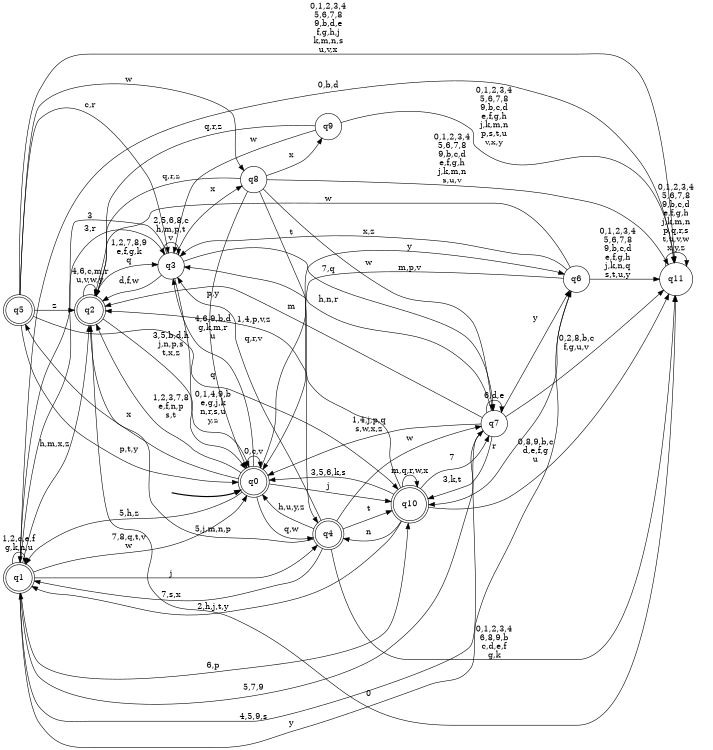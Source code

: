 digraph BlueStar {
__start0 [style = invis, shape = none, label = "", width = 0, height = 0];

rankdir=LR;
size="8,5";

s0 [style="rounded,filled", color="black", fillcolor="white" shape="doublecircle", label="q0"];
s1 [style="rounded,filled", color="black", fillcolor="white" shape="doublecircle", label="q1"];
s2 [style="rounded,filled", color="black", fillcolor="white" shape="doublecircle", label="q2"];
s3 [style="filled", color="black", fillcolor="white" shape="circle", label="q3"];
s4 [style="rounded,filled", color="black", fillcolor="white" shape="doublecircle", label="q4"];
s5 [style="rounded,filled", color="black", fillcolor="white" shape="doublecircle", label="q5"];
s6 [style="filled", color="black", fillcolor="white" shape="circle", label="q6"];
s7 [style="filled", color="black", fillcolor="white" shape="circle", label="q7"];
s8 [style="filled", color="black", fillcolor="white" shape="circle", label="q8"];
s9 [style="filled", color="black", fillcolor="white" shape="circle", label="q9"];
s10 [style="rounded,filled", color="black", fillcolor="white" shape="doublecircle", label="q10"];
s11 [style="filled", color="black", fillcolor="white" shape="circle", label="q11"];
subgraph cluster_main { 
	graph [pad=".75", ranksep="0.15", nodesep="0.15"];
	 style=invis; 
	__start0 -> s0 [penwidth=2];
}
s0 -> s0 [label="0,c,v"];
s0 -> s1 [label="5,h,z"];
s0 -> s2 [label="1,2,3,7,8\ne,f,n,p\ns,t"];
s0 -> s3 [label="4,6,9,b,d\ng,k,m,r\nu"];
s0 -> s4 [label="q,w"];
s0 -> s5 [label="x"];
s0 -> s6 [label="y"];
s0 -> s10 [label="j"];
s1 -> s0 [label="7,8,q,t,v\nw"];
s1 -> s1 [label="1,2,c,e,f\ng,k,n,u"];
s1 -> s2 [label="h,m,x,z"];
s1 -> s3 [label="3,r"];
s1 -> s4 [label="j"];
s1 -> s6 [label="y"];
s1 -> s7 [label="4,5,9,s"];
s1 -> s10 [label="6,p"];
s1 -> s11 [label="0,b,d"];
s2 -> s0 [label="3,5,b,d,h\nj,n,p,s\nt,x,z"];
s2 -> s2 [label="4,6,c,m,r\nu,v,w,y"];
s2 -> s3 [label="1,2,7,8,9\ne,f,g,k\nq"];
s2 -> s11 [label="0"];
s3 -> s0 [label="0,1,4,9,b\ne,g,j,k\nn,r,s,u\ny,z"];
s3 -> s1 [label="3"];
s3 -> s2 [label="d,f,w"];
s3 -> s3 [label="2,5,6,8,c\nh,m,p,t\nv"];
s3 -> s7 [label="7,q"];
s3 -> s8 [label="x"];
s4 -> s0 [label="h,u,y,z"];
s4 -> s1 [label="7,s,x"];
s4 -> s2 [label="5,j,m,n,p"];
s4 -> s3 [label="q,r,v"];
s4 -> s7 [label="w"];
s4 -> s10 [label="t"];
s4 -> s11 [label="0,1,2,3,4\n6,8,9,b\nc,d,e,f\ng,k"];
s5 -> s0 [label="p,t,y"];
s5 -> s2 [label="z"];
s5 -> s3 [label="c,r"];
s5 -> s8 [label="w"];
s5 -> s10 [label="q"];
s5 -> s11 [label="0,1,2,3,4\n5,6,7,8\n9,b,d,e\nf,g,h,j\nk,m,n,s\nu,v,x"];
s6 -> s0 [label="m,p,v"];
s6 -> s2 [label="w"];
s6 -> s3 [label="x,z"];
s6 -> s10 [label="r"];
s6 -> s11 [label="0,1,2,3,4\n5,6,7,8\n9,b,c,d\ne,f,g,h\nj,k,n,q\ns,t,u,y"];
s7 -> s0 [label="1,4,j,p,q\ns,w,x,z"];
s7 -> s1 [label="5,7,9"];
s7 -> s2 [label="m"];
s7 -> s3 [label="h,n,r"];
s7 -> s6 [label="y"];
s7 -> s7 [label="6,d,e"];
s7 -> s10 [label="3,k,t"];
s7 -> s11 [label="0,2,8,b,c\nf,g,u,v"];
s8 -> s0 [label="p,y"];
s8 -> s2 [label="q,r,z"];
s8 -> s4 [label="t"];
s8 -> s7 [label="w"];
s8 -> s9 [label="x"];
s8 -> s11 [label="0,1,2,3,4\n5,6,7,8\n9,b,c,d\ne,f,g,h\nj,k,m,n\ns,u,v"];
s9 -> s2 [label="q,r,z"];
s9 -> s3 [label="w"];
s9 -> s11 [label="0,1,2,3,4\n5,6,7,8\n9,b,c,d\ne,f,g,h\nj,k,m,n\np,s,t,u\nv,x,y"];
s10 -> s0 [label="3,5,6,k,s"];
s10 -> s1 [label="2,h,j,t,y"];
s10 -> s2 [label="1,4,p,v,z"];
s10 -> s4 [label="n"];
s10 -> s7 [label="7"];
s10 -> s10 [label="m,q,r,w,x"];
s10 -> s11 [label="0,8,9,b,c\nd,e,f,g\nu"];
s11 -> s11 [label="0,1,2,3,4\n5,6,7,8\n9,b,c,d\ne,f,g,h\nj,k,m,n\np,q,r,s\nt,u,v,w\nx,y,z"];

}